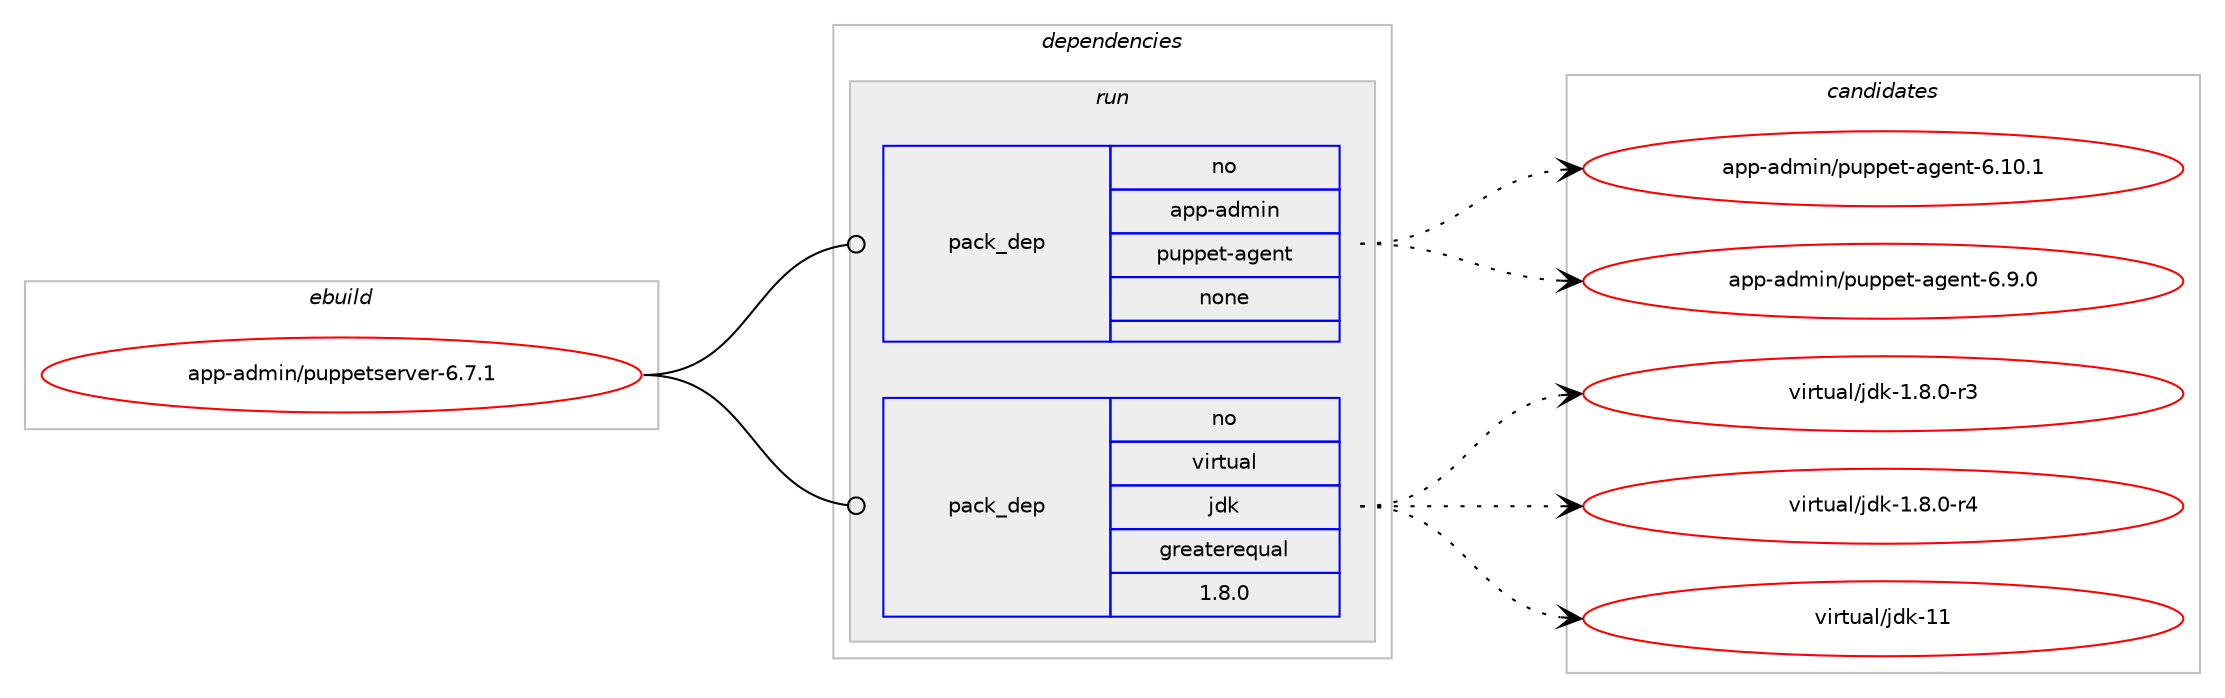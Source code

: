 digraph prolog {

# *************
# Graph options
# *************

newrank=true;
concentrate=true;
compound=true;
graph [rankdir=LR,fontname=Helvetica,fontsize=10,ranksep=1.5];#, ranksep=2.5, nodesep=0.2];
edge  [arrowhead=vee];
node  [fontname=Helvetica,fontsize=10];

# **********
# The ebuild
# **********

subgraph cluster_leftcol {
color=gray;
rank=same;
label=<<i>ebuild</i>>;
id [label="app-admin/puppetserver-6.7.1", color=red, width=4, href="../app-admin/puppetserver-6.7.1.svg"];
}

# ****************
# The dependencies
# ****************

subgraph cluster_midcol {
color=gray;
label=<<i>dependencies</i>>;
subgraph cluster_compile {
fillcolor="#eeeeee";
style=filled;
label=<<i>compile</i>>;
}
subgraph cluster_compileandrun {
fillcolor="#eeeeee";
style=filled;
label=<<i>compile and run</i>>;
}
subgraph cluster_run {
fillcolor="#eeeeee";
style=filled;
label=<<i>run</i>>;
subgraph pack349164 {
dependency469403 [label=<<TABLE BORDER="0" CELLBORDER="1" CELLSPACING="0" CELLPADDING="4" WIDTH="220"><TR><TD ROWSPAN="6" CELLPADDING="30">pack_dep</TD></TR><TR><TD WIDTH="110">no</TD></TR><TR><TD>app-admin</TD></TR><TR><TD>puppet-agent</TD></TR><TR><TD>none</TD></TR><TR><TD></TD></TR></TABLE>>, shape=none, color=blue];
}
id:e -> dependency469403:w [weight=20,style="solid",arrowhead="odot"];
subgraph pack349165 {
dependency469404 [label=<<TABLE BORDER="0" CELLBORDER="1" CELLSPACING="0" CELLPADDING="4" WIDTH="220"><TR><TD ROWSPAN="6" CELLPADDING="30">pack_dep</TD></TR><TR><TD WIDTH="110">no</TD></TR><TR><TD>virtual</TD></TR><TR><TD>jdk</TD></TR><TR><TD>greaterequal</TD></TR><TR><TD>1.8.0</TD></TR></TABLE>>, shape=none, color=blue];
}
id:e -> dependency469404:w [weight=20,style="solid",arrowhead="odot"];
}
}

# **************
# The candidates
# **************

subgraph cluster_choices {
rank=same;
color=gray;
label=<<i>candidates</i>>;

subgraph choice349164 {
color=black;
nodesep=1;
choice97112112459710010910511047112117112112101116459710310111011645544649484649 [label="app-admin/puppet-agent-6.10.1", color=red, width=4,href="../app-admin/puppet-agent-6.10.1.svg"];
choice971121124597100109105110471121171121121011164597103101110116455446574648 [label="app-admin/puppet-agent-6.9.0", color=red, width=4,href="../app-admin/puppet-agent-6.9.0.svg"];
dependency469403:e -> choice97112112459710010910511047112117112112101116459710310111011645544649484649:w [style=dotted,weight="100"];
dependency469403:e -> choice971121124597100109105110471121171121121011164597103101110116455446574648:w [style=dotted,weight="100"];
}
subgraph choice349165 {
color=black;
nodesep=1;
choice11810511411611797108471061001074549465646484511451 [label="virtual/jdk-1.8.0-r3", color=red, width=4,href="../virtual/jdk-1.8.0-r3.svg"];
choice11810511411611797108471061001074549465646484511452 [label="virtual/jdk-1.8.0-r4", color=red, width=4,href="../virtual/jdk-1.8.0-r4.svg"];
choice1181051141161179710847106100107454949 [label="virtual/jdk-11", color=red, width=4,href="../virtual/jdk-11.svg"];
dependency469404:e -> choice11810511411611797108471061001074549465646484511451:w [style=dotted,weight="100"];
dependency469404:e -> choice11810511411611797108471061001074549465646484511452:w [style=dotted,weight="100"];
dependency469404:e -> choice1181051141161179710847106100107454949:w [style=dotted,weight="100"];
}
}

}
